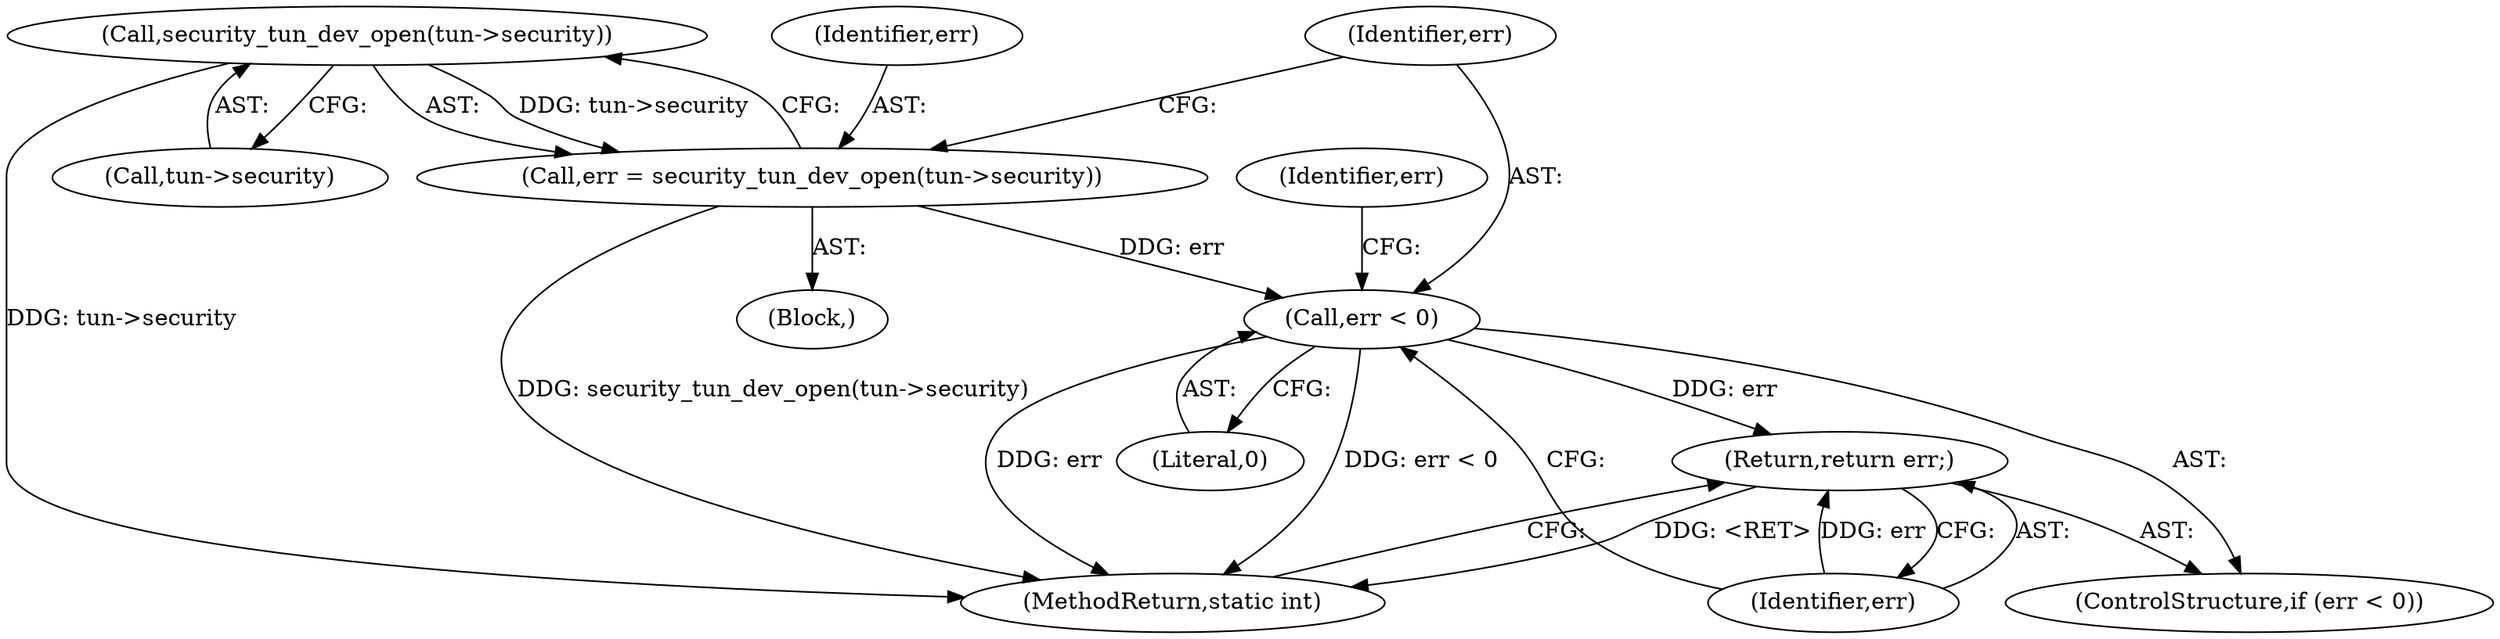 digraph "0_linux_5c25f65fd1e42685f7ccd80e0621829c105785d9@API" {
"1000212" [label="(Call,security_tun_dev_open(tun->security))"];
"1000210" [label="(Call,err = security_tun_dev_open(tun->security))"];
"1000217" [label="(Call,err < 0)"];
"1000220" [label="(Return,return err;)"];
"1000596" [label="(MethodReturn,static int)"];
"1000211" [label="(Identifier,err)"];
"1000219" [label="(Literal,0)"];
"1000221" [label="(Identifier,err)"];
"1000213" [label="(Call,tun->security)"];
"1000216" [label="(ControlStructure,if (err < 0))"];
"1000220" [label="(Return,return err;)"];
"1000223" [label="(Identifier,err)"];
"1000218" [label="(Identifier,err)"];
"1000136" [label="(Block,)"];
"1000212" [label="(Call,security_tun_dev_open(tun->security))"];
"1000210" [label="(Call,err = security_tun_dev_open(tun->security))"];
"1000217" [label="(Call,err < 0)"];
"1000212" -> "1000210"  [label="AST: "];
"1000212" -> "1000213"  [label="CFG: "];
"1000213" -> "1000212"  [label="AST: "];
"1000210" -> "1000212"  [label="CFG: "];
"1000212" -> "1000596"  [label="DDG: tun->security"];
"1000212" -> "1000210"  [label="DDG: tun->security"];
"1000210" -> "1000136"  [label="AST: "];
"1000211" -> "1000210"  [label="AST: "];
"1000218" -> "1000210"  [label="CFG: "];
"1000210" -> "1000596"  [label="DDG: security_tun_dev_open(tun->security)"];
"1000210" -> "1000217"  [label="DDG: err"];
"1000217" -> "1000216"  [label="AST: "];
"1000217" -> "1000219"  [label="CFG: "];
"1000218" -> "1000217"  [label="AST: "];
"1000219" -> "1000217"  [label="AST: "];
"1000221" -> "1000217"  [label="CFG: "];
"1000223" -> "1000217"  [label="CFG: "];
"1000217" -> "1000596"  [label="DDG: err < 0"];
"1000217" -> "1000596"  [label="DDG: err"];
"1000217" -> "1000220"  [label="DDG: err"];
"1000220" -> "1000216"  [label="AST: "];
"1000220" -> "1000221"  [label="CFG: "];
"1000221" -> "1000220"  [label="AST: "];
"1000596" -> "1000220"  [label="CFG: "];
"1000220" -> "1000596"  [label="DDG: <RET>"];
"1000221" -> "1000220"  [label="DDG: err"];
}
